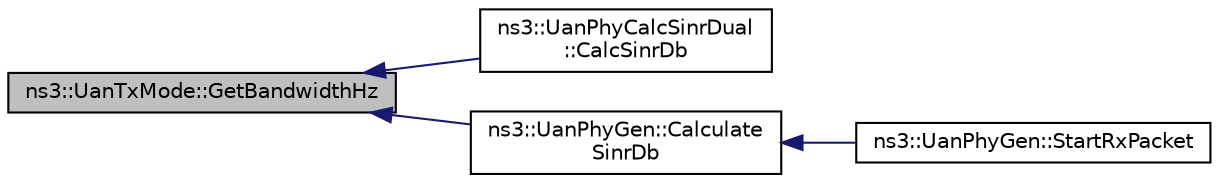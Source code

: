 digraph "ns3::UanTxMode::GetBandwidthHz"
{
  edge [fontname="Helvetica",fontsize="10",labelfontname="Helvetica",labelfontsize="10"];
  node [fontname="Helvetica",fontsize="10",shape=record];
  rankdir="LR";
  Node1 [label="ns3::UanTxMode::GetBandwidthHz",height=0.2,width=0.4,color="black", fillcolor="grey75", style="filled", fontcolor="black"];
  Node1 -> Node2 [dir="back",color="midnightblue",fontsize="10",style="solid"];
  Node2 [label="ns3::UanPhyCalcSinrDual\l::CalcSinrDb",height=0.2,width=0.4,color="black", fillcolor="white", style="filled",URL="$d0/dcd/classns3_1_1UanPhyCalcSinrDual.html#a79c7ea15803777ba117f33eafec649b3"];
  Node1 -> Node3 [dir="back",color="midnightblue",fontsize="10",style="solid"];
  Node3 [label="ns3::UanPhyGen::Calculate\lSinrDb",height=0.2,width=0.4,color="black", fillcolor="white", style="filled",URL="$da/d4e/classns3_1_1UanPhyGen.html#a8ee7b3cf1d4971c3b2ca718282bb238b"];
  Node3 -> Node4 [dir="back",color="midnightblue",fontsize="10",style="solid"];
  Node4 [label="ns3::UanPhyGen::StartRxPacket",height=0.2,width=0.4,color="black", fillcolor="white", style="filled",URL="$da/d4e/classns3_1_1UanPhyGen.html#a33d2cfb97710cff791b87ec7d864107b"];
}
